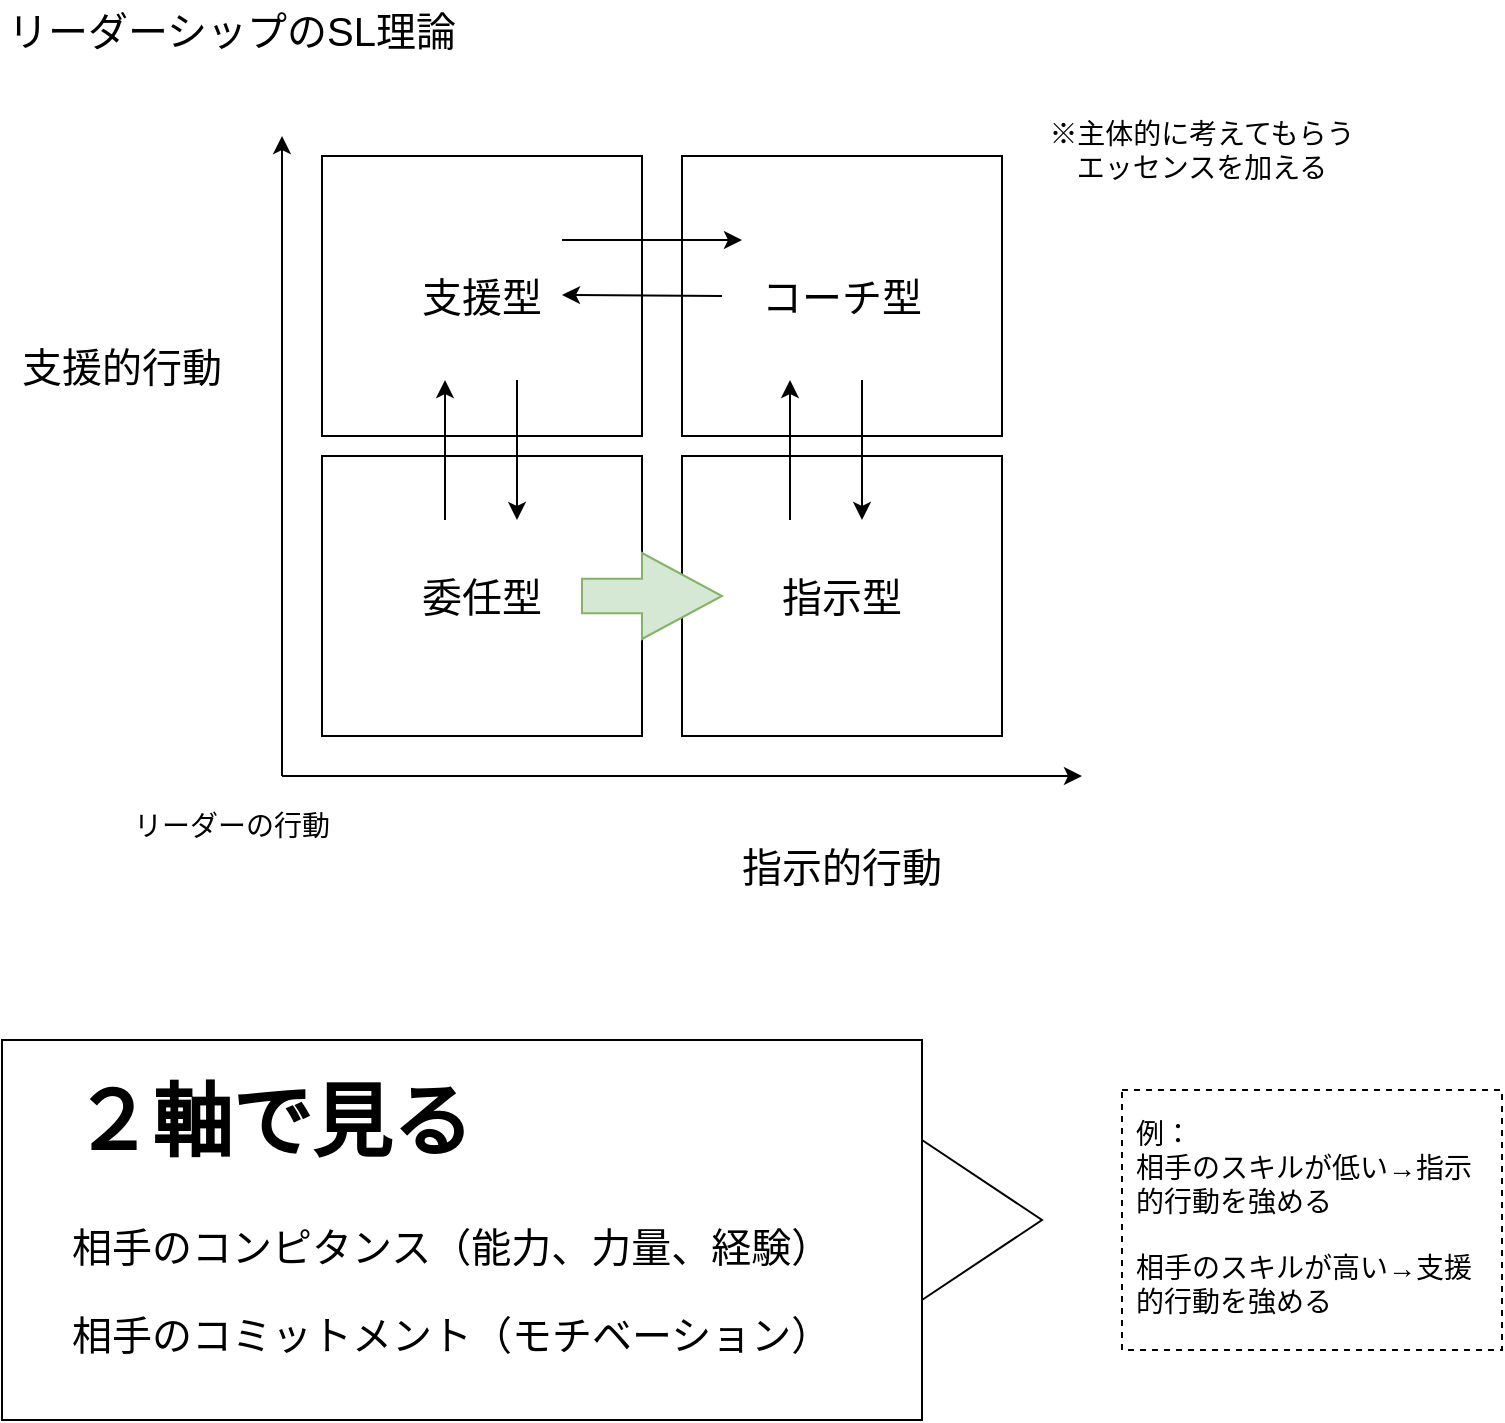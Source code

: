 <mxfile version="20.6.0" type="github">
  <diagram id="NnzZ0H_yQoRmiwkCd6tf" name="ページ1">
    <mxGraphModel dx="1422" dy="786" grid="1" gridSize="10" guides="1" tooltips="1" connect="1" arrows="1" fold="1" page="1" pageScale="1" pageWidth="827" pageHeight="1169" math="0" shadow="0">
      <root>
        <mxCell id="0" />
        <mxCell id="1" parent="0" />
        <mxCell id="rFxlMDQk0PwinFuXbWSe-1" value="" style="endArrow=classic;html=1;rounded=0;" edge="1" parent="1">
          <mxGeometry width="50" height="50" relative="1" as="geometry">
            <mxPoint x="160" y="398" as="sourcePoint" />
            <mxPoint x="560" y="398" as="targetPoint" />
          </mxGeometry>
        </mxCell>
        <mxCell id="rFxlMDQk0PwinFuXbWSe-2" value="" style="endArrow=classic;html=1;rounded=0;" edge="1" parent="1">
          <mxGeometry width="50" height="50" relative="1" as="geometry">
            <mxPoint x="160" y="398" as="sourcePoint" />
            <mxPoint x="160" y="78" as="targetPoint" />
          </mxGeometry>
        </mxCell>
        <mxCell id="rFxlMDQk0PwinFuXbWSe-4" value="委任型" style="rounded=0;whiteSpace=wrap;html=1;fontSize=20;" vertex="1" parent="1">
          <mxGeometry x="180" y="238" width="160" height="140" as="geometry" />
        </mxCell>
        <mxCell id="rFxlMDQk0PwinFuXbWSe-5" value="指示型" style="rounded=0;whiteSpace=wrap;html=1;fontSize=20;" vertex="1" parent="1">
          <mxGeometry x="360" y="238" width="160" height="140" as="geometry" />
        </mxCell>
        <mxCell id="rFxlMDQk0PwinFuXbWSe-6" value="支援型" style="rounded=0;whiteSpace=wrap;html=1;fontSize=20;" vertex="1" parent="1">
          <mxGeometry x="180" y="88" width="160" height="140" as="geometry" />
        </mxCell>
        <mxCell id="rFxlMDQk0PwinFuXbWSe-7" value="コーチ型" style="rounded=0;whiteSpace=wrap;html=1;fontSize=20;" vertex="1" parent="1">
          <mxGeometry x="360" y="88" width="160" height="140" as="geometry" />
        </mxCell>
        <mxCell id="rFxlMDQk0PwinFuXbWSe-8" value="指示的行動" style="text;html=1;strokeColor=none;fillColor=none;align=center;verticalAlign=middle;whiteSpace=wrap;rounded=0;fontSize=20;" vertex="1" parent="1">
          <mxGeometry x="380" y="428" width="120" height="30" as="geometry" />
        </mxCell>
        <mxCell id="rFxlMDQk0PwinFuXbWSe-9" value="支援的行動" style="text;html=1;strokeColor=none;fillColor=none;align=center;verticalAlign=middle;whiteSpace=wrap;rounded=0;fontSize=20;" vertex="1" parent="1">
          <mxGeometry x="20" y="178" width="120" height="30" as="geometry" />
        </mxCell>
        <mxCell id="rFxlMDQk0PwinFuXbWSe-10" value="リーダーシップのSL理論" style="text;html=1;strokeColor=none;fillColor=none;align=center;verticalAlign=middle;whiteSpace=wrap;rounded=0;fontSize=20;" vertex="1" parent="1">
          <mxGeometry x="20" y="10" width="230" height="30" as="geometry" />
        </mxCell>
        <mxCell id="rFxlMDQk0PwinFuXbWSe-11" value="&lt;h1&gt;２軸で見る&lt;/h1&gt;&lt;p&gt;相手のコンピタンス（能力、力量、経験）&lt;/p&gt;&lt;p&gt;相手のコミットメント（モチベーション）&lt;/p&gt;" style="text;html=1;strokeColor=default;fillColor=none;spacing=5;spacingTop=-20;whiteSpace=wrap;overflow=hidden;rounded=0;fontSize=20;labelBorderColor=none;spacingLeft=30;" vertex="1" parent="1">
          <mxGeometry x="20" y="530" width="460" height="190" as="geometry" />
        </mxCell>
        <mxCell id="rFxlMDQk0PwinFuXbWSe-12" value="リーダーの行動" style="text;html=1;strokeColor=none;fillColor=none;align=center;verticalAlign=middle;whiteSpace=wrap;rounded=0;labelBorderColor=none;fontSize=14;" vertex="1" parent="1">
          <mxGeometry x="60" y="418" width="150" height="10" as="geometry" />
        </mxCell>
        <mxCell id="rFxlMDQk0PwinFuXbWSe-13" value="" style="triangle;whiteSpace=wrap;html=1;labelBorderColor=none;strokeColor=default;fontSize=14;" vertex="1" parent="1">
          <mxGeometry x="480" y="580" width="60" height="80" as="geometry" />
        </mxCell>
        <mxCell id="rFxlMDQk0PwinFuXbWSe-14" value="例：&lt;br&gt;相手のスキルが低い→指示的行動を強める&lt;br&gt;&lt;br&gt;相手のスキルが高い→支援的行動を強める" style="text;html=1;strokeColor=default;fillColor=none;align=left;verticalAlign=middle;whiteSpace=wrap;rounded=0;labelBorderColor=none;fontSize=14;spacingBottom=5;spacingTop=2;dashed=1;spacingLeft=5;spacingRight=5;" vertex="1" parent="1">
          <mxGeometry x="580" y="555" width="190" height="130" as="geometry" />
        </mxCell>
        <mxCell id="rFxlMDQk0PwinFuXbWSe-15" value="" style="html=1;shadow=0;dashed=0;align=center;verticalAlign=middle;shape=mxgraph.arrows2.arrow;dy=0.6;dx=40;notch=0;labelBorderColor=none;strokeColor=#82b366;fontSize=14;labelBackgroundColor=none;fillColor=#d5e8d4;" vertex="1" parent="1">
          <mxGeometry x="310" y="286.5" width="70" height="43" as="geometry" />
        </mxCell>
        <mxCell id="rFxlMDQk0PwinFuXbWSe-17" value="" style="endArrow=classic;html=1;rounded=0;fontSize=14;" edge="1" parent="1">
          <mxGeometry width="50" height="50" relative="1" as="geometry">
            <mxPoint x="414" y="270" as="sourcePoint" />
            <mxPoint x="414" y="200" as="targetPoint" />
          </mxGeometry>
        </mxCell>
        <mxCell id="rFxlMDQk0PwinFuXbWSe-18" value="" style="endArrow=classic;html=1;rounded=0;fontSize=14;" edge="1" parent="1">
          <mxGeometry width="50" height="50" relative="1" as="geometry">
            <mxPoint x="450" y="200" as="sourcePoint" />
            <mxPoint x="450" y="270" as="targetPoint" />
          </mxGeometry>
        </mxCell>
        <mxCell id="rFxlMDQk0PwinFuXbWSe-19" value="" style="endArrow=classic;html=1;rounded=0;fontSize=14;" edge="1" parent="1">
          <mxGeometry width="50" height="50" relative="1" as="geometry">
            <mxPoint x="241.5" y="270" as="sourcePoint" />
            <mxPoint x="241.5" y="200" as="targetPoint" />
          </mxGeometry>
        </mxCell>
        <mxCell id="rFxlMDQk0PwinFuXbWSe-20" value="" style="endArrow=classic;html=1;rounded=0;fontSize=14;" edge="1" parent="1">
          <mxGeometry width="50" height="50" relative="1" as="geometry">
            <mxPoint x="277.5" y="200" as="sourcePoint" />
            <mxPoint x="277.5" y="270" as="targetPoint" />
          </mxGeometry>
        </mxCell>
        <mxCell id="rFxlMDQk0PwinFuXbWSe-21" value="" style="endArrow=classic;html=1;rounded=0;fontSize=14;" edge="1" parent="1">
          <mxGeometry width="50" height="50" relative="1" as="geometry">
            <mxPoint x="300" y="130" as="sourcePoint" />
            <mxPoint x="390" y="130" as="targetPoint" />
          </mxGeometry>
        </mxCell>
        <mxCell id="rFxlMDQk0PwinFuXbWSe-24" value="" style="endArrow=classic;html=1;rounded=0;fontSize=14;" edge="1" parent="1">
          <mxGeometry width="50" height="50" relative="1" as="geometry">
            <mxPoint x="380" y="158" as="sourcePoint" />
            <mxPoint x="300" y="157.5" as="targetPoint" />
          </mxGeometry>
        </mxCell>
        <mxCell id="rFxlMDQk0PwinFuXbWSe-25" value="※主体的に考えてもらうエッセンスを加える" style="text;html=1;strokeColor=none;fillColor=none;align=center;verticalAlign=middle;whiteSpace=wrap;rounded=0;dashed=1;labelBackgroundColor=none;labelBorderColor=none;fontSize=14;" vertex="1" parent="1">
          <mxGeometry x="540" y="70" width="160" height="30" as="geometry" />
        </mxCell>
      </root>
    </mxGraphModel>
  </diagram>
</mxfile>
